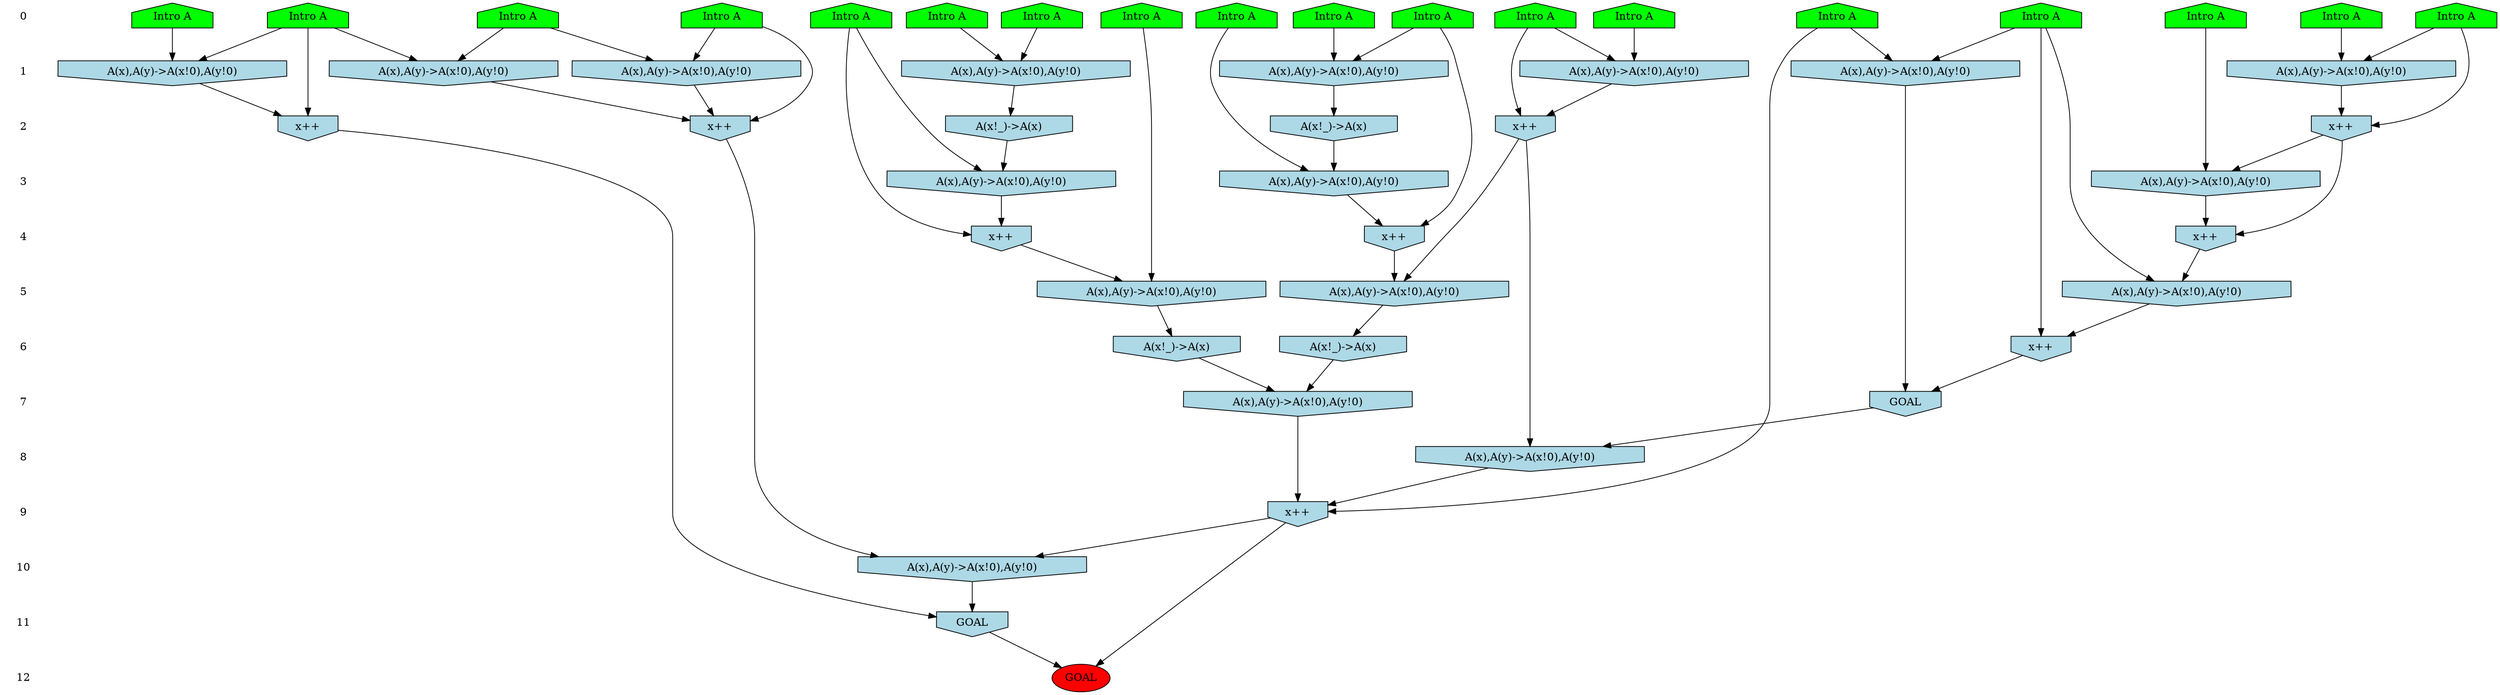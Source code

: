 /* Compression of 1 causal flows obtained in average at 2.014769E+00 t.u */
/* Compressed causal flows were: [561] */
digraph G{
 ranksep=.5 ; 
{ rank = same ; "0" [shape=plaintext] ; node_1 [label ="Intro A", shape=house, style=filled, fillcolor=green] ;
node_2 [label ="Intro A", shape=house, style=filled, fillcolor=green] ;
node_3 [label ="Intro A", shape=house, style=filled, fillcolor=green] ;
node_4 [label ="Intro A", shape=house, style=filled, fillcolor=green] ;
node_5 [label ="Intro A", shape=house, style=filled, fillcolor=green] ;
node_6 [label ="Intro A", shape=house, style=filled, fillcolor=green] ;
node_7 [label ="Intro A", shape=house, style=filled, fillcolor=green] ;
node_8 [label ="Intro A", shape=house, style=filled, fillcolor=green] ;
node_9 [label ="Intro A", shape=house, style=filled, fillcolor=green] ;
node_10 [label ="Intro A", shape=house, style=filled, fillcolor=green] ;
node_11 [label ="Intro A", shape=house, style=filled, fillcolor=green] ;
node_12 [label ="Intro A", shape=house, style=filled, fillcolor=green] ;
node_13 [label ="Intro A", shape=house, style=filled, fillcolor=green] ;
node_14 [label ="Intro A", shape=house, style=filled, fillcolor=green] ;
node_15 [label ="Intro A", shape=house, style=filled, fillcolor=green] ;
node_16 [label ="Intro A", shape=house, style=filled, fillcolor=green] ;
node_17 [label ="Intro A", shape=house, style=filled, fillcolor=green] ;
node_18 [label ="Intro A", shape=house, style=filled, fillcolor=green] ;
}
{ rank = same ; "1" [shape=plaintext] ; node_19 [label="A(x),A(y)->A(x!0),A(y!0)", shape=invhouse, style=filled, fillcolor = lightblue] ;
node_20 [label="A(x),A(y)->A(x!0),A(y!0)", shape=invhouse, style=filled, fillcolor = lightblue] ;
node_21 [label="A(x),A(y)->A(x!0),A(y!0)", shape=invhouse, style=filled, fillcolor = lightblue] ;
node_22 [label="A(x),A(y)->A(x!0),A(y!0)", shape=invhouse, style=filled, fillcolor = lightblue] ;
node_24 [label="A(x),A(y)->A(x!0),A(y!0)", shape=invhouse, style=filled, fillcolor = lightblue] ;
node_29 [label="A(x),A(y)->A(x!0),A(y!0)", shape=invhouse, style=filled, fillcolor = lightblue] ;
node_32 [label="A(x),A(y)->A(x!0),A(y!0)", shape=invhouse, style=filled, fillcolor = lightblue] ;
node_33 [label="A(x),A(y)->A(x!0),A(y!0)", shape=invhouse, style=filled, fillcolor = lightblue] ;
}
{ rank = same ; "2" [shape=plaintext] ; node_23 [label="A(x!_)->A(x)", shape=invhouse, style=filled, fillcolor = lightblue] ;
node_25 [label="A(x!_)->A(x)", shape=invhouse, style=filled, fillcolor = lightblue] ;
node_27 [label="x++", shape=invhouse, style=filled, fillcolor = lightblue] ;
node_37 [label="x++", shape=invhouse, style=filled, fillcolor = lightblue] ;
node_44 [label="x++", shape=invhouse, style=filled, fillcolor = lightblue] ;
node_49 [label="x++", shape=invhouse, style=filled, fillcolor = lightblue] ;
}
{ rank = same ; "3" [shape=plaintext] ; node_26 [label="A(x),A(y)->A(x!0),A(y!0)", shape=invhouse, style=filled, fillcolor = lightblue] ;
node_28 [label="A(x),A(y)->A(x!0),A(y!0)", shape=invhouse, style=filled, fillcolor = lightblue] ;
node_38 [label="A(x),A(y)->A(x!0),A(y!0)", shape=invhouse, style=filled, fillcolor = lightblue] ;
}
{ rank = same ; "4" [shape=plaintext] ; node_30 [label="x++", shape=invhouse, style=filled, fillcolor = lightblue] ;
node_31 [label="x++", shape=invhouse, style=filled, fillcolor = lightblue] ;
node_39 [label="x++", shape=invhouse, style=filled, fillcolor = lightblue] ;
}
{ rank = same ; "5" [shape=plaintext] ; node_34 [label="A(x),A(y)->A(x!0),A(y!0)", shape=invhouse, style=filled, fillcolor = lightblue] ;
node_35 [label="A(x),A(y)->A(x!0),A(y!0)", shape=invhouse, style=filled, fillcolor = lightblue] ;
node_41 [label="A(x),A(y)->A(x!0),A(y!0)", shape=invhouse, style=filled, fillcolor = lightblue] ;
}
{ rank = same ; "6" [shape=plaintext] ; node_36 [label="A(x!_)->A(x)", shape=invhouse, style=filled, fillcolor = lightblue] ;
node_40 [label="A(x!_)->A(x)", shape=invhouse, style=filled, fillcolor = lightblue] ;
node_42 [label="x++", shape=invhouse, style=filled, fillcolor = lightblue] ;
}
{ rank = same ; "7" [shape=plaintext] ; node_43 [label="GOAL", shape=invhouse, style=filled, fillcolor = lightblue] ;
node_46 [label="A(x),A(y)->A(x!0),A(y!0)", shape=invhouse, style=filled, fillcolor = lightblue] ;
}
{ rank = same ; "8" [shape=plaintext] ; node_45 [label="A(x),A(y)->A(x!0),A(y!0)", shape=invhouse, style=filled, fillcolor = lightblue] ;
}
{ rank = same ; "9" [shape=plaintext] ; node_47 [label="x++", shape=invhouse, style=filled, fillcolor = lightblue] ;
}
{ rank = same ; "10" [shape=plaintext] ; node_48 [label="A(x),A(y)->A(x!0),A(y!0)", shape=invhouse, style=filled, fillcolor = lightblue] ;
}
{ rank = same ; "11" [shape=plaintext] ; node_50 [label="GOAL", shape=invhouse, style=filled, fillcolor = lightblue] ;
}
{ rank = same ; "12" [shape=plaintext] ; node_51 [label ="GOAL", style=filled, fillcolor=red] ;
}
"0" -> "1" [style="invis"]; 
"1" -> "2" [style="invis"]; 
"2" -> "3" [style="invis"]; 
"3" -> "4" [style="invis"]; 
"4" -> "5" [style="invis"]; 
"5" -> "6" [style="invis"]; 
"6" -> "7" [style="invis"]; 
"7" -> "8" [style="invis"]; 
"8" -> "9" [style="invis"]; 
"9" -> "10" [style="invis"]; 
"10" -> "11" [style="invis"]; 
"11" -> "12" [style="invis"]; 
node_5 -> node_19
node_18 -> node_19
node_8 -> node_20
node_17 -> node_20
node_8 -> node_21
node_14 -> node_21
node_2 -> node_22
node_6 -> node_22
node_19 -> node_23
node_4 -> node_24
node_12 -> node_24
node_22 -> node_25
node_13 -> node_26
node_25 -> node_26
node_12 -> node_27
node_24 -> node_27
node_11 -> node_28
node_23 -> node_28
node_9 -> node_29
node_17 -> node_29
node_11 -> node_30
node_28 -> node_30
node_6 -> node_31
node_26 -> node_31
node_1 -> node_32
node_15 -> node_32
node_3 -> node_33
node_16 -> node_33
node_10 -> node_34
node_30 -> node_34
node_27 -> node_35
node_31 -> node_35
node_35 -> node_36
node_3 -> node_37
node_33 -> node_37
node_7 -> node_38
node_37 -> node_38
node_37 -> node_39
node_38 -> node_39
node_34 -> node_40
node_1 -> node_41
node_39 -> node_41
node_1 -> node_42
node_41 -> node_42
node_32 -> node_43
node_42 -> node_43
node_14 -> node_44
node_20 -> node_44
node_21 -> node_44
node_27 -> node_45
node_43 -> node_45
node_36 -> node_46
node_40 -> node_46
node_15 -> node_47
node_45 -> node_47
node_46 -> node_47
node_44 -> node_48
node_47 -> node_48
node_17 -> node_49
node_29 -> node_49
node_48 -> node_50
node_49 -> node_50
node_47 -> node_51
node_50 -> node_51
}
/*
 Dot generation time: 0.000000
*/